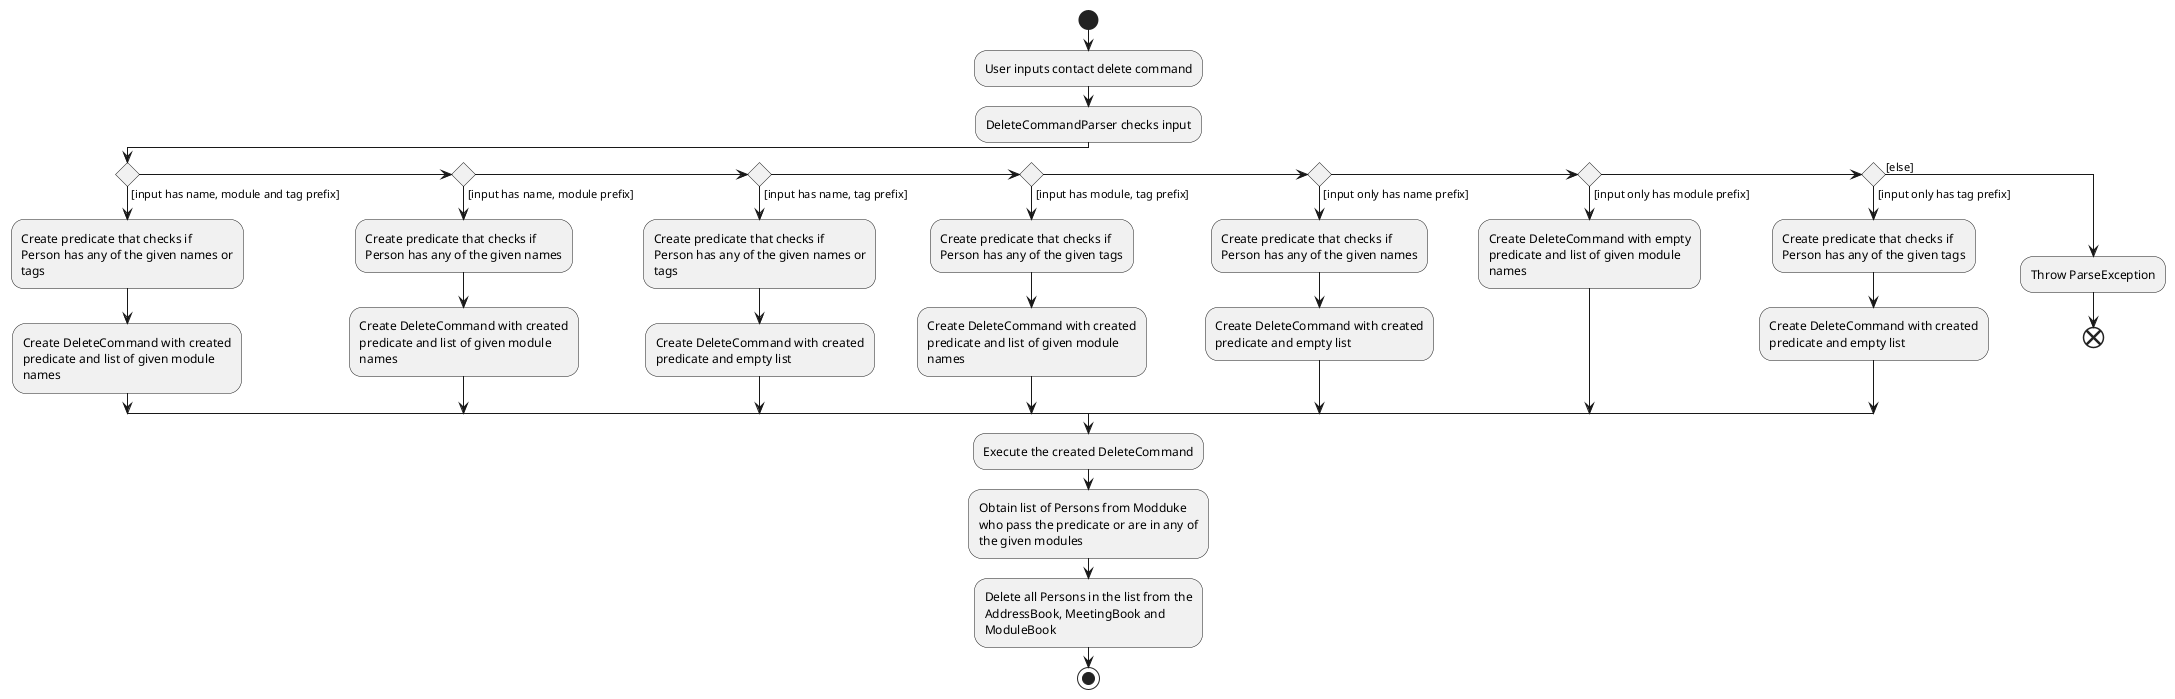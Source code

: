 @startuml
start
:User inputs contact delete command;
:DeleteCommandParser checks input;
if() then ([input has name, module and tag prefix])
:Create predicate that checks if
Person has any of the given names or
tags;
:Create DeleteCommand with created
predicate and list of given module
names;
elseif() then ([input has name, module prefix])
:Create predicate that checks if
Person has any of the given names;
:Create DeleteCommand with created
predicate and list of given module
names;
elseif() then ([input has name, tag prefix])
:Create predicate that checks if
Person has any of the given names or
tags;
:Create DeleteCommand with created
predicate and empty list;
elseif() then ([input has module, tag prefix])
:Create predicate that checks if
Person has any of the given tags;
:Create DeleteCommand with created
predicate and list of given module
names;
elseif() then ([input only has name prefix])
:Create predicate that checks if
Person has any of the given names;
:Create DeleteCommand with created
predicate and empty list;
elseif() then ([input only has module prefix])
:Create DeleteCommand with empty
predicate and list of given module
names;
elseif() then ([input only has tag prefix])
:Create predicate that checks if
Person has any of the given tags;
:Create DeleteCommand with created
predicate and empty list;
else ([else])
:Throw ParseException;
end
endif
:Execute the created DeleteCommand;
:Obtain list of Persons from Modduke
who pass the predicate or are in any of
the given modules;
:Delete all Persons in the list from the
AddressBook, MeetingBook and
ModuleBook;
stop
@enduml